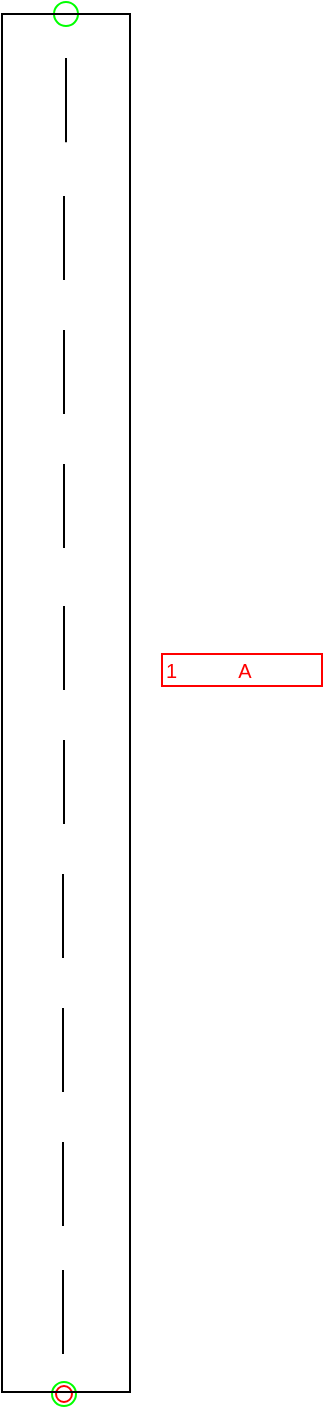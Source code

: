 <mxfile compressed="false" version="20.3.0" type="device">
  <diagram name="ND0015" id="1CP9VX86ncTdAmcYDIcw">
    <mxGraphModel dx="521" dy="357" grid="1" gridSize="2" guides="1" tooltips="1" connect="1" arrows="1" fold="1" page="1" pageScale="1" pageWidth="1169" pageHeight="827" math="0" shadow="0">
      <root>
        <mxCell id="22vkG-h5v2N9dKBLQ-ZE-0" />
        <mxCell id="22vkG-h5v2N9dKBLQ-ZE-124" value="Connection" style="" parent="22vkG-h5v2N9dKBLQ-ZE-0" />
        <object label="Connection" PipingConnector="Y" LabelConnector="N" SignalConnector="N" Direction="270" id="UGamG9ZxtTiyNvzwKLrg-142">
          <mxCell style="vsdxID=1407;fillColor=none;gradientColor=none;shape=stencil(rVFbDsIgEDwNnyQU4glqvcfGblsilmZBS28vZGMsxg9j/JvZmX1kR5g2TLCg0CpE8hdcbR8nYY5CaztPSDZmJEwnTDt4wpH8be6ZL1CcBV39vUxI3KdKh1YbswPTEzuBzlmiVGmKau9zUKM+jlJJQrJBko8QrZ+rrQ5oRJnXyMHBWElhRVx25ebnw/5zVvPFWRm83jxY5zilvf4eSy5xpKZ7AA==);strokeColor=#00ff00;strokeWidth=1;points=[[0.5,0.5,0,0,0]];labelBackgroundColor=none;rounded=0;html=1;whiteSpace=wrap;aspect=fixed;noLabel=1;snapToPoint=1;container=0;fontSize=16;" parent="22vkG-h5v2N9dKBLQ-ZE-124" vertex="1">
            <mxGeometry x="282" y="762" width="12" height="12" as="geometry" />
          </mxCell>
        </object>
        <object label="Connection" PipingConnector="Y" LabelConnector="N" SignalConnector="N" Direction="90" id="UGamG9ZxtTiyNvzwKLrg-143">
          <mxCell style="vsdxID=1407;fillColor=none;gradientColor=none;shape=stencil(rVFbDsIgEDwNnyQU4glqvcfGblsilmZBS28vZGMsxg9j/JvZmX1kR5g2TLCg0CpE8hdcbR8nYY5CaztPSDZmJEwnTDt4wpH8be6ZL1CcBV39vUxI3KdKh1YbswPTEzuBzlmiVGmKau9zUKM+jlJJQrJBko8QrZ+rrQ5oRJnXyMHBWElhRVx25ebnw/5zVvPFWRm83jxY5zilvf4eSy5xpKZ7AA==);strokeColor=#00ff00;strokeWidth=1;points=[[0.5,0.5,0,0,0]];labelBackgroundColor=none;rounded=0;html=1;whiteSpace=wrap;aspect=fixed;noLabel=1;snapToPoint=1;container=0;fontSize=16;" parent="22vkG-h5v2N9dKBLQ-ZE-124" vertex="1">
            <mxGeometry x="283" y="72" width="12" height="12" as="geometry" />
          </mxCell>
        </object>
        <mxCell id="22vkG-h5v2N9dKBLQ-ZE-135" value="Label" style="" parent="22vkG-h5v2N9dKBLQ-ZE-0" />
        <object label="%LabelLines%&amp;nbsp; &amp;nbsp; &amp;nbsp; &amp;nbsp; &amp;nbsp; &amp;nbsp;%LabelIndex%" placeholders="1" LabelLines="1" LabelIndex="A" id="UGamG9ZxtTiyNvzwKLrg-17">
          <mxCell style="rounded=0;whiteSpace=wrap;html=1;fillColor=none;strokeColor=#FF0000;fontColor=#FF0000;fontSize=10;align=left;" parent="22vkG-h5v2N9dKBLQ-ZE-135" vertex="1">
            <mxGeometry x="337" y="398" width="80" height="16" as="geometry" />
          </mxCell>
        </object>
        <mxCell id="22vkG-h5v2N9dKBLQ-ZE-136" value="Origo" style="" parent="22vkG-h5v2N9dKBLQ-ZE-0" />
        <object label="origo" id="UGamG9ZxtTiyNvzwKLrg-141">
          <mxCell style="vsdxID=1407;fillColor=none;gradientColor=none;shape=stencil(rVFbDsIgEDwNnyQU4glqvcfGblsilmZBS28vZGMsxg9j/JvZmX1kR5g2TLCg0CpE8hdcbR8nYY5CaztPSDZmJEwnTDt4wpH8be6ZL1CcBV39vUxI3KdKh1YbswPTEzuBzlmiVGmKau9zUKM+jlJJQrJBko8QrZ+rrQ5oRJnXyMHBWElhRVx25ebnw/5zVvPFWRm83jxY5zilvf4eSy5xpKZ7AA==);strokeColor=#ff0000;strokeWidth=1;points=[[0.5,0.5,0,0,0]];labelBackgroundColor=none;rounded=0;html=1;whiteSpace=wrap;aspect=fixed;noLabel=1;snapToPoint=1;" parent="22vkG-h5v2N9dKBLQ-ZE-136" vertex="1">
            <mxGeometry x="284" y="764" width="8" height="8" as="geometry" />
          </mxCell>
        </object>
        <object label="Symbol" Width="4" Height="44" UoM="mm" id="22vkG-h5v2N9dKBLQ-ZE-138">
          <mxCell style="" parent="22vkG-h5v2N9dKBLQ-ZE-0" />
        </object>
        <mxCell id="UGamG9ZxtTiyNvzwKLrg-0" value="" style="rounded=0;whiteSpace=wrap;html=1;fillColor=none;" parent="22vkG-h5v2N9dKBLQ-ZE-138" vertex="1">
          <mxGeometry x="257" y="78" width="64" height="689" as="geometry" />
        </mxCell>
        <mxCell id="UGamG9ZxtTiyNvzwKLrg-2" value="" style="endArrow=none;html=1;rounded=0;jumpSize=14;entryX=0.5;entryY=0.032;entryDx=0;entryDy=0;entryPerimeter=0;exitX=0.5;exitY=0.093;exitDx=0;exitDy=0;exitPerimeter=0;" parent="22vkG-h5v2N9dKBLQ-ZE-138" source="UGamG9ZxtTiyNvzwKLrg-0" target="UGamG9ZxtTiyNvzwKLrg-0" edge="1">
          <mxGeometry width="50" height="50" relative="1" as="geometry">
            <mxPoint x="558" y="316" as="sourcePoint" />
            <mxPoint x="608" y="266" as="targetPoint" />
          </mxGeometry>
        </mxCell>
        <mxCell id="UGamG9ZxtTiyNvzwKLrg-3" value="" style="endArrow=none;html=1;rounded=0;jumpSize=14;entryX=0.5;entryY=0.032;entryDx=0;entryDy=0;entryPerimeter=0;exitX=0.5;exitY=0.093;exitDx=0;exitDy=0;exitPerimeter=0;" parent="22vkG-h5v2N9dKBLQ-ZE-138" edge="1">
          <mxGeometry width="50" height="50" relative="1" as="geometry">
            <mxPoint x="288" y="210.984" as="sourcePoint" />
            <mxPoint x="288" y="169.016" as="targetPoint" />
          </mxGeometry>
        </mxCell>
        <mxCell id="UGamG9ZxtTiyNvzwKLrg-4" value="" style="endArrow=none;html=1;rounded=0;jumpSize=14;entryX=0.5;entryY=0.032;entryDx=0;entryDy=0;entryPerimeter=0;exitX=0.5;exitY=0.093;exitDx=0;exitDy=0;exitPerimeter=0;" parent="22vkG-h5v2N9dKBLQ-ZE-138" edge="1">
          <mxGeometry width="50" height="50" relative="1" as="geometry">
            <mxPoint x="288" y="277.984" as="sourcePoint" />
            <mxPoint x="288" y="236.016" as="targetPoint" />
          </mxGeometry>
        </mxCell>
        <mxCell id="UGamG9ZxtTiyNvzwKLrg-5" value="" style="endArrow=none;html=1;rounded=0;jumpSize=14;entryX=0.5;entryY=0.032;entryDx=0;entryDy=0;entryPerimeter=0;exitX=0.5;exitY=0.093;exitDx=0;exitDy=0;exitPerimeter=0;" parent="22vkG-h5v2N9dKBLQ-ZE-138" edge="1">
          <mxGeometry width="50" height="50" relative="1" as="geometry">
            <mxPoint x="288" y="344.984" as="sourcePoint" />
            <mxPoint x="288" y="303.016" as="targetPoint" />
          </mxGeometry>
        </mxCell>
        <mxCell id="UGamG9ZxtTiyNvzwKLrg-6" value="" style="endArrow=none;html=1;rounded=0;jumpSize=14;entryX=0.5;entryY=0.032;entryDx=0;entryDy=0;entryPerimeter=0;exitX=0.5;exitY=0.093;exitDx=0;exitDy=0;exitPerimeter=0;" parent="22vkG-h5v2N9dKBLQ-ZE-138" edge="1">
          <mxGeometry width="50" height="50" relative="1" as="geometry">
            <mxPoint x="288" y="415.984" as="sourcePoint" />
            <mxPoint x="288" y="374.016" as="targetPoint" />
          </mxGeometry>
        </mxCell>
        <mxCell id="UGamG9ZxtTiyNvzwKLrg-7" value="" style="endArrow=none;html=1;rounded=0;jumpSize=14;entryX=0.5;entryY=0.032;entryDx=0;entryDy=0;entryPerimeter=0;exitX=0.5;exitY=0.093;exitDx=0;exitDy=0;exitPerimeter=0;" parent="22vkG-h5v2N9dKBLQ-ZE-138" edge="1">
          <mxGeometry width="50" height="50" relative="1" as="geometry">
            <mxPoint x="288" y="482.984" as="sourcePoint" />
            <mxPoint x="288" y="441.016" as="targetPoint" />
          </mxGeometry>
        </mxCell>
        <mxCell id="UGamG9ZxtTiyNvzwKLrg-12" value="" style="endArrow=none;html=1;rounded=0;jumpSize=14;entryX=0.5;entryY=0.032;entryDx=0;entryDy=0;entryPerimeter=0;exitX=0.5;exitY=0.093;exitDx=0;exitDy=0;exitPerimeter=0;" parent="22vkG-h5v2N9dKBLQ-ZE-138" edge="1">
          <mxGeometry width="50" height="50" relative="1" as="geometry">
            <mxPoint x="287.5" y="747.964" as="sourcePoint" />
            <mxPoint x="287.5" y="705.996" as="targetPoint" />
          </mxGeometry>
        </mxCell>
        <mxCell id="UGamG9ZxtTiyNvzwKLrg-13" value="" style="endArrow=none;html=1;rounded=0;jumpSize=14;entryX=0.5;entryY=0.032;entryDx=0;entryDy=0;entryPerimeter=0;exitX=0.5;exitY=0.093;exitDx=0;exitDy=0;exitPerimeter=0;" parent="22vkG-h5v2N9dKBLQ-ZE-138" edge="1">
          <mxGeometry width="50" height="50" relative="1" as="geometry">
            <mxPoint x="287.5" y="683.964" as="sourcePoint" />
            <mxPoint x="287.5" y="641.996" as="targetPoint" />
          </mxGeometry>
        </mxCell>
        <mxCell id="UGamG9ZxtTiyNvzwKLrg-14" value="" style="endArrow=none;html=1;rounded=0;jumpSize=14;entryX=0.5;entryY=0.032;entryDx=0;entryDy=0;entryPerimeter=0;exitX=0.5;exitY=0.093;exitDx=0;exitDy=0;exitPerimeter=0;" parent="22vkG-h5v2N9dKBLQ-ZE-138" edge="1">
          <mxGeometry width="50" height="50" relative="1" as="geometry">
            <mxPoint x="287.5" y="616.964" as="sourcePoint" />
            <mxPoint x="287.5" y="574.996" as="targetPoint" />
          </mxGeometry>
        </mxCell>
        <mxCell id="UGamG9ZxtTiyNvzwKLrg-15" value="" style="endArrow=none;html=1;rounded=0;jumpSize=14;entryX=0.5;entryY=0.032;entryDx=0;entryDy=0;entryPerimeter=0;exitX=0.5;exitY=0.093;exitDx=0;exitDy=0;exitPerimeter=0;" parent="22vkG-h5v2N9dKBLQ-ZE-138" edge="1">
          <mxGeometry width="50" height="50" relative="1" as="geometry">
            <mxPoint x="287.5" y="549.964" as="sourcePoint" />
            <mxPoint x="287.5" y="507.996" as="targetPoint" />
          </mxGeometry>
        </mxCell>
      </root>
    </mxGraphModel>
  </diagram>
</mxfile>

